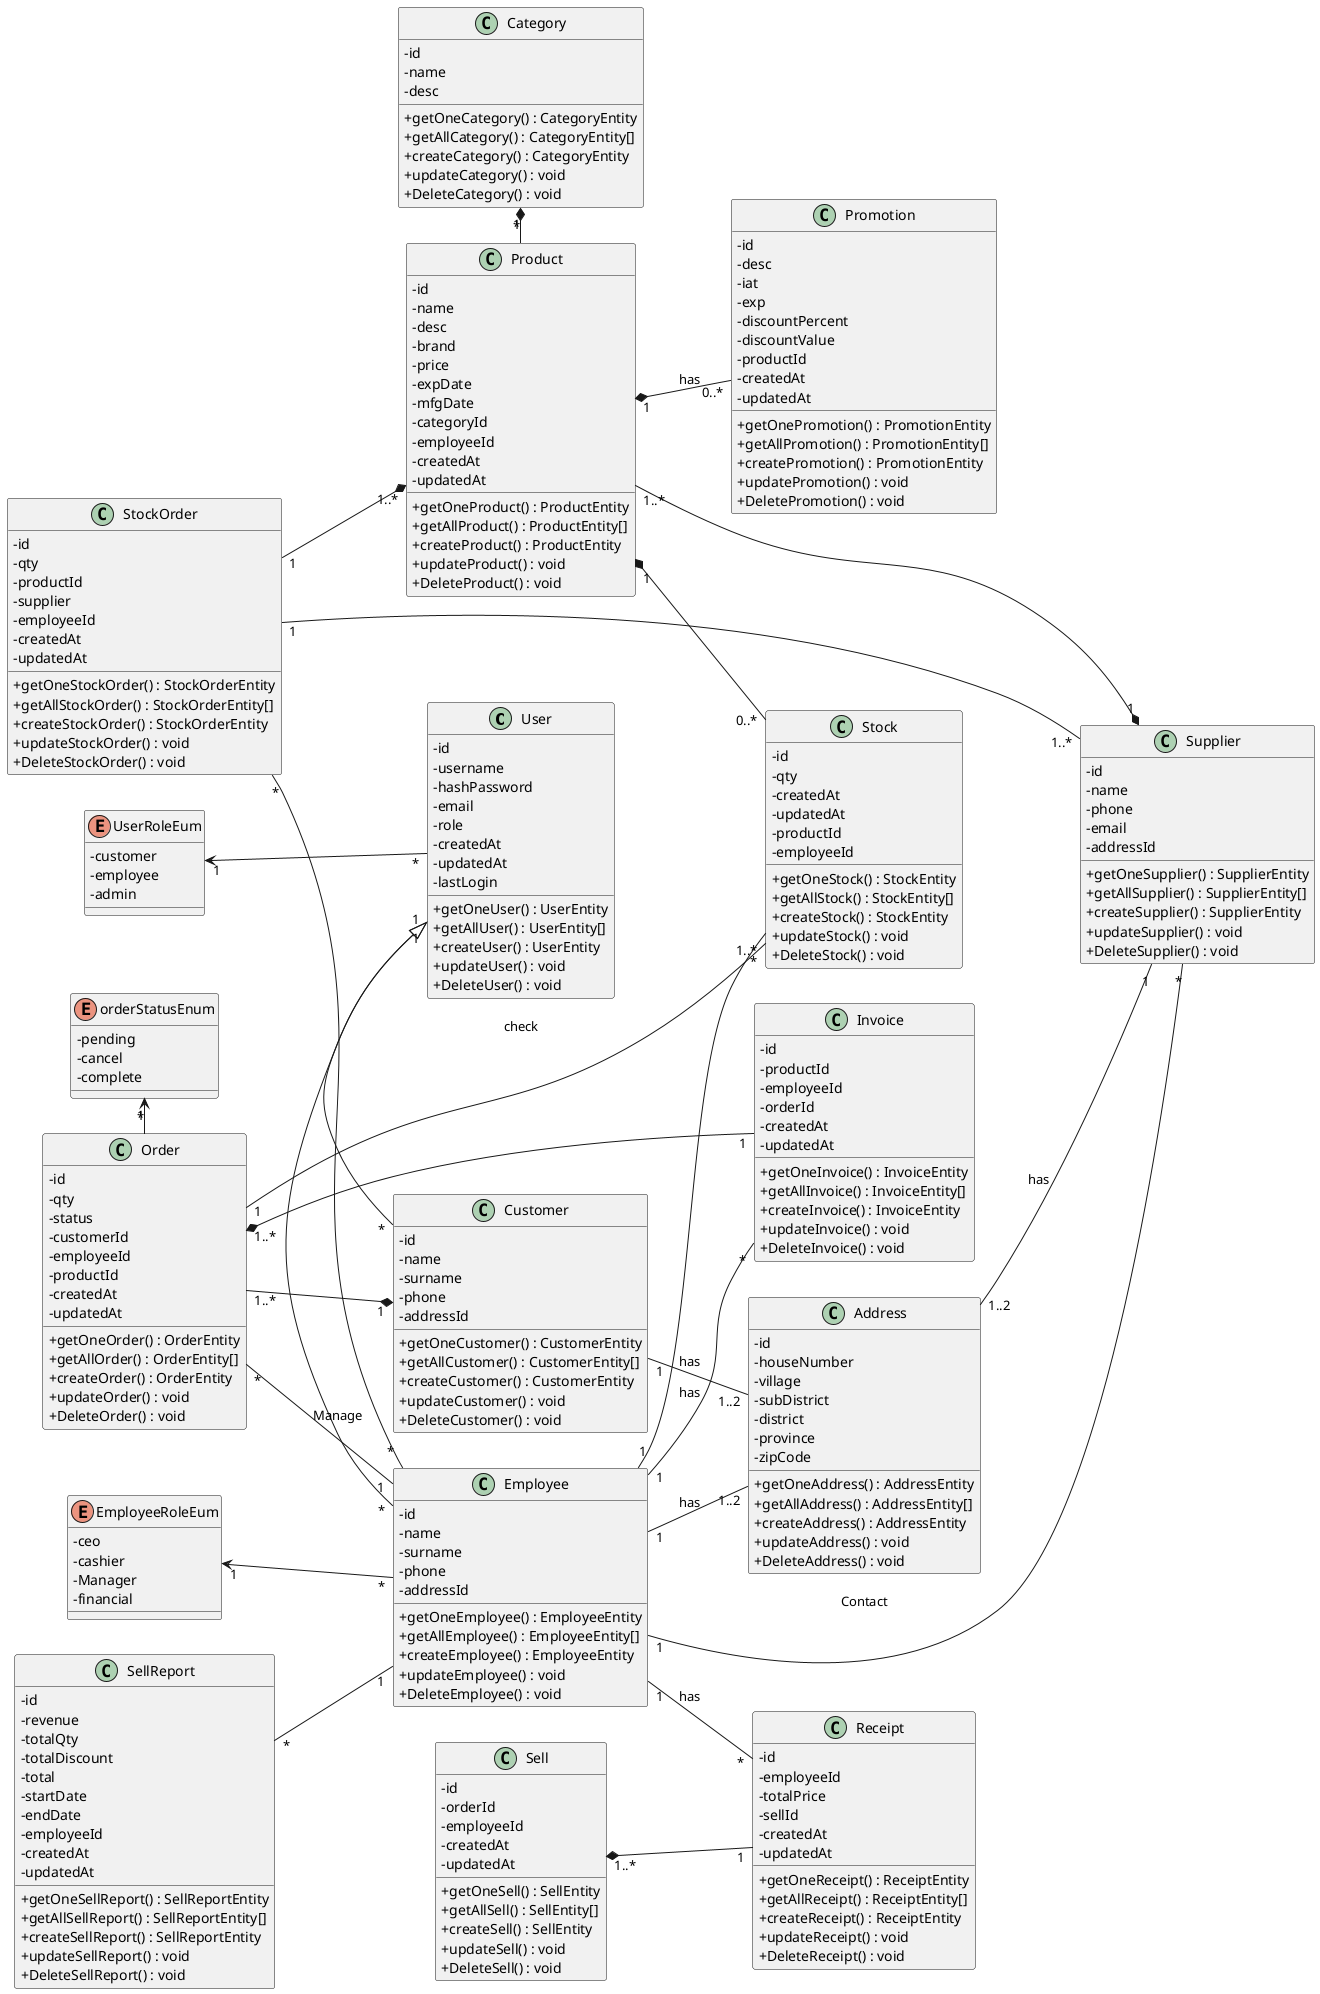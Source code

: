 @startuml
'https://plantuml.com/sequence-diagram
'skinparam linetype polyline
'skinparam linetype ortho
'top to bottom direction
left to right direction
skinparam classAttributeIconSize 0
'Type	       Symbol
'Extension	    <|--
'Composition	*--
'Aggregation	o--

class User {
    - id
    - username
    - hashPassword
    - email
    - role
    - createdAt
    - updatedAt
    - lastLogin

    + getOneUser() : UserEntity
    + getAllUser() : UserEntity[]
    + createUser() : UserEntity
    + updateUser() : void
    + DeleteUser() : void
}
'<<enumeration>>
enum UserRoleEum {
    - customer
    - employee
    - admin
}

class Employee {
    - id
    - name
    - surname
    - phone
    - addressId

    + getOneEmployee() : EmployeeEntity
    + getAllEmployee() : EmployeeEntity[]
    + createEmployee() : EmployeeEntity
    + updateEmployee() : void
    + DeleteEmployee() : void
}

class Customer {
    - id
    - name
    - surname
    - phone
    - addressId

    + getOneCustomer() : CustomerEntity
    + getAllCustomer() : CustomerEntity[]
    + createCustomer() : CustomerEntity
    + updateCustomer() : void
    + DeleteCustomer() : void
}

class Address {
    - id
    - houseNumber
    - village
    - subDistrict
    - district
    - province
    - zipCode

    + getOneAddress() : AddressEntity
    + getAllAddress() : AddressEntity[]
    + createAddress() : AddressEntity
    + updateAddress() : void
    + DeleteAddress() : void
}

class Supplier {
    - id
    - name
    - phone
    - email
    - addressId

    + getOneSupplier() : SupplierEntity
    + getAllSupplier() : SupplierEntity[]
    + createSupplier() : SupplierEntity
    + updateSupplier() : void
    + DeleteSupplier() : void
}

'<<enumeration>>
enum EmployeeRoleEum {
    - ceo
    - cashier
    - Manager
    - financial
}



class Stock {
    - id
    - qty
    - createdAt
    - updatedAt
    - productId
    - employeeId

    + getOneStock() : StockEntity
    + getAllStock() : StockEntity[]
    + createStock() : StockEntity
    + updateStock() : void
    + DeleteStock() : void
}

class Promotion {
    - id
    - desc
    - iat
    - exp
    - discountPercent
    - discountValue
    - productId
    - createdAt
    - updatedAt

    + getOnePromotion() : PromotionEntity
    + getAllPromotion() : PromotionEntity[]
    + createPromotion() : PromotionEntity
    + updatePromotion() : void
    + DeletePromotion() : void
}

class Product {
    - id
    - name
    - desc
    - brand
    - price
    - expDate
    - mfgDate
    - categoryId
    - employeeId
    - createdAt
    - updatedAt

    + getOneProduct() : ProductEntity
    + getAllProduct() : ProductEntity[]
    + createProduct() : ProductEntity
    + updateProduct() : void
    + DeleteProduct() : void
}

class Category {
    - id
    - name
    - desc

    + getOneCategory() : CategoryEntity
    + getAllCategory() : CategoryEntity[]
    + createCategory() : CategoryEntity
    + updateCategory() : void
    + DeleteCategory() : void
}

class Invoice {
    - id
    - productId
    - employeeId
    - orderId
    - createdAt
    - updatedAt

    + getOneInvoice() : InvoiceEntity
    + getAllInvoice() : InvoiceEntity[]
    + createInvoice() : InvoiceEntity
    + updateInvoice() : void
    + DeleteInvoice() : void
}

class Order {
    - id
    - qty
    - status
    - customerId
    - employeeId
    - productId
    - createdAt
    - updatedAt

    + getOneOrder() : OrderEntity
    + getAllOrder() : OrderEntity[]
    + createOrder() : OrderEntity
    + updateOrder() : void
    + DeleteOrder() : void
}

class Sell {
    - id
    - orderId
    - employeeId
    - createdAt
    - updatedAt

    + getOneSell() : SellEntity
    + getAllSell() : SellEntity[]
    + createSell() : SellEntity
    + updateSell() : void
    + DeleteSell() : void
}

class Receipt {
    - id
    - employeeId
    - totalPrice
    - sellId
    - createdAt
    - updatedAt


    + getOneReceipt() : ReceiptEntity
    + getAllReceipt() : ReceiptEntity[]
    + createReceipt() : ReceiptEntity
    + updateReceipt() : void
    + DeleteReceipt() : void

}

enum orderStatusEnum {
    - pending
    - cancel
    - complete
}

class SellReport {
    - id
    - revenue
    - totalQty
    - totalDiscount
    - total
    - startDate
    - endDate
    - employeeId
    - createdAt
    - updatedAt

    + getOneSellReport() : SellReportEntity
    + getAllSellReport() : SellReportEntity[]
    + createSellReport() : SellReportEntity
    + updateSellReport() : void
    + DeleteSellReport() : void
}

class StockOrder {
    - id
    - qty
    - productId
    - supplier
    - employeeId
    - createdAt
    - updatedAt

    + getOneStockOrder() : StockOrderEntity
    + getAllStockOrder() : StockOrderEntity[]
    + createStockOrder() : StockOrderEntity
    + updateStockOrder() : void
    + DeleteStockOrder() : void
}


User "*" -up-> "1" UserRoleEum
Employee "*" -left-|> "1"   User
Customer "*" -right-|> "1"   User

Product "1" *-- "0..*" Stock

Employee "1" -- "1..*" Stock

Product "*" -left-* "1" Category
Product "1..*" --* "1" Supplier

Order "1..*" *-- "1" Invoice
Sell "1..*" *-- "1" Receipt

Order "1..*" --* "1" Customer
Order "1" -- "*" Stock : "check"

Employee "*" -up-> "1" EmployeeRoleEum

Employee "1" -- "*" Invoice : "has"
Employee "1" -- "*" Receipt : "has"

Employee "1" -- "*" Supplier : "Contact"
Order "*" -- "1" Employee : "Manage"

Order "*" -left-> "1" orderStatusEnum

Promotion "0..*" -up-* "1" Product : "has"

Address "1..2" -- "1" Supplier : "has"
Customer "1" -- "1..2" Address : "has"
Employee "1" -- "1..2" Address : "has"


StockOrder "1" --* "1..*" Product
StockOrder "*" -- "*" Employee
StockOrder "1" -right- "1..*" Supplier

SellReport "*" -- "1" Employee



@enduml